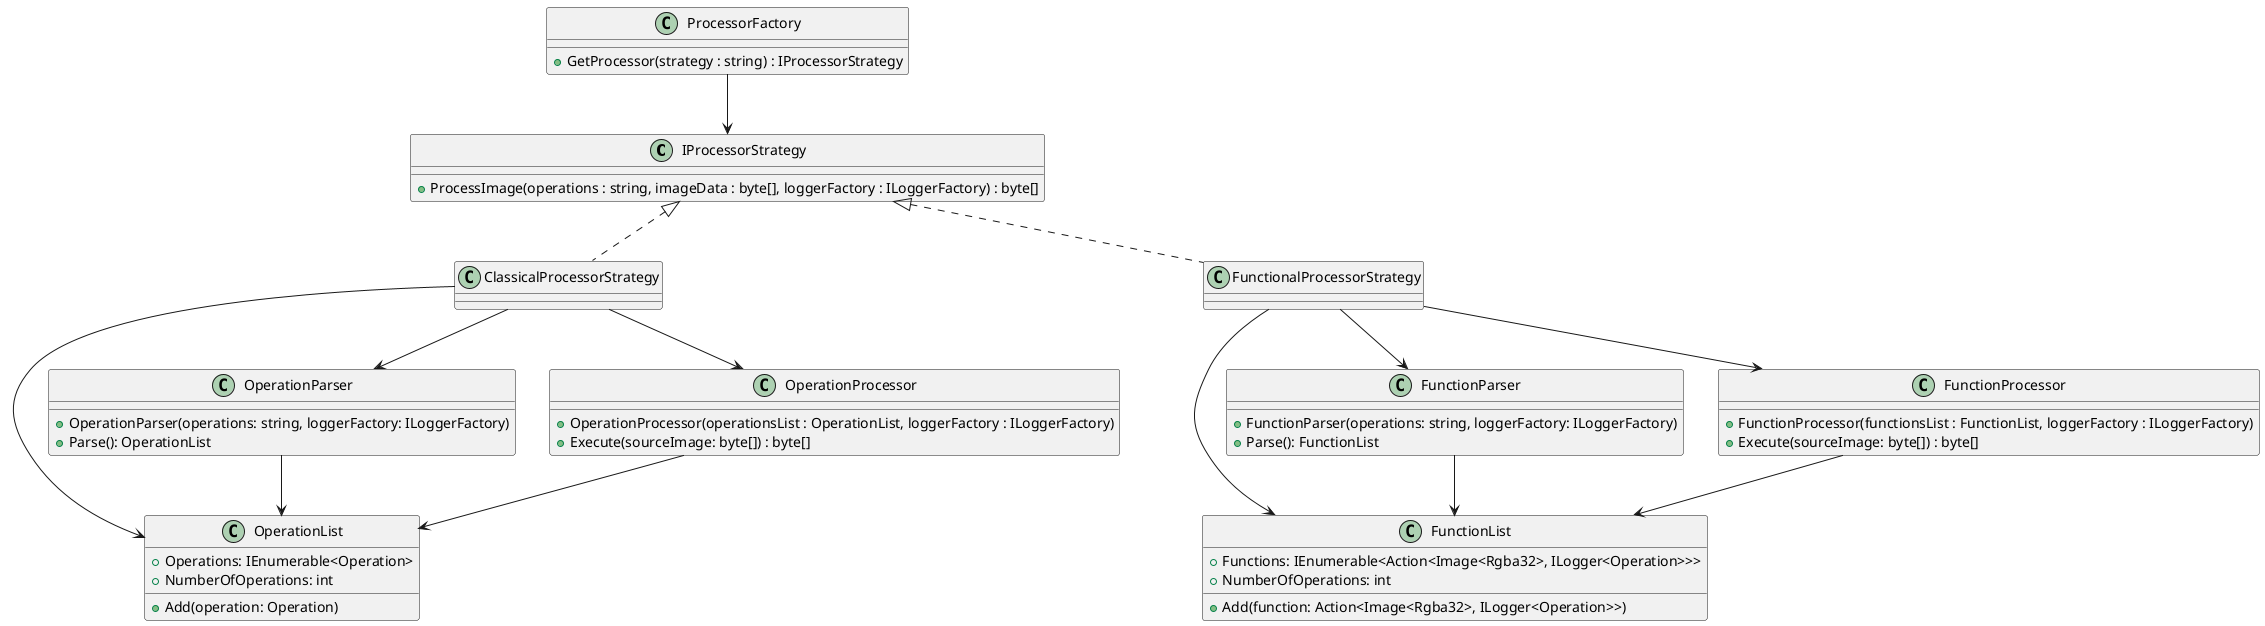 @startuml processors

IProcessorStrategy <|.. ClassicalProcessorStrategy
IProcessorStrategy <|.. FunctionalProcessorStrategy
ProcessorFactory --> IProcessorStrategy

ClassicalProcessorStrategy --> OperationList
ClassicalProcessorStrategy --> OperationParser
ClassicalProcessorStrategy --> OperationProcessor

FunctionalProcessorStrategy --> FunctionList
FunctionalProcessorStrategy --> FunctionParser
FunctionalProcessorStrategy --> FunctionProcessor

FunctionProcessor --> FunctionList
FunctionParser --> FunctionList

OperationProcessor --> OperationList
OperationParser --> OperationList

class IProcessorStrategy {
    + ProcessImage(operations : string, imageData : byte[], loggerFactory : ILoggerFactory) : byte[]
}

class ProcessorFactory {
    +  GetProcessor(strategy : string) : IProcessorStrategy
}

class FunctionList {
    + Functions: IEnumerable<Action<Image<Rgba32>, ILogger<Operation>>>
    + NumberOfOperations: int
    + Add(function: Action<Image<Rgba32>, ILogger<Operation>>)
}

class FunctionParser {
    + FunctionParser(operations: string, loggerFactory: ILoggerFactory)
    + Parse(): FunctionList
}

class FunctionProcessor {
    + FunctionProcessor(functionsList : FunctionList, loggerFactory : ILoggerFactory) 
    + Execute(sourceImage: byte[]) : byte[] 
}

class OperationList {
    + Operations: IEnumerable<Operation>
    + NumberOfOperations: int
    + Add(operation: Operation)
}

class OperationParser {
    + OperationParser(operations: string, loggerFactory: ILoggerFactory)
    + Parse(): OperationList
}

class OperationProcessor {
    + OperationProcessor(operationsList : OperationList, loggerFactory : ILoggerFactory) 
    + Execute(sourceImage: byte[]) : byte[] 
}

@enduml

